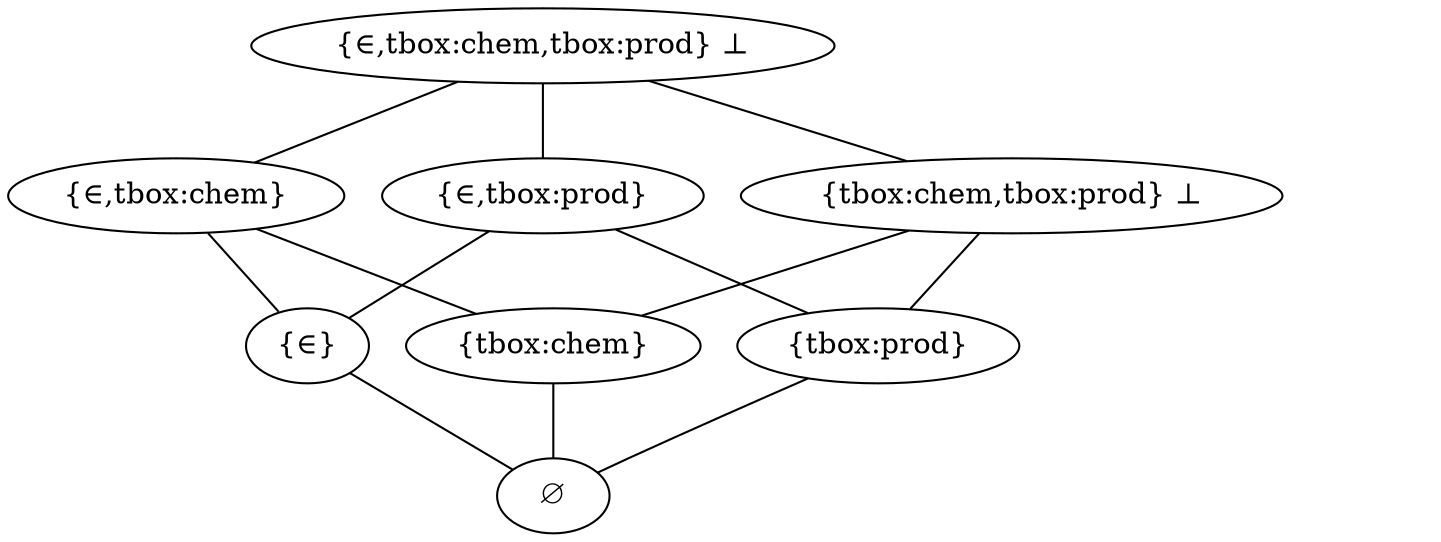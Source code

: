 digraph example {
  edge [arrowhead="none"];

  xyz  [label=<{∈,tbox:chem,tbox:prod} ⊥>];
  xy   [label="{∈,tbox:chem}"];
  xz   [label="{∈,tbox:prod}"];
  yz   [label=<{tbox:chem,tbox:prod} ⊥>];
  x    [label="{∈}"];
  y    [label="{tbox:chem}"];
  z    [label="{tbox:prod}"];
  zero [label="∅"];

  {rank=same; r1 xyz}
  {rank=same; r2 xy xz yz}
  {rank=same; r3 x y z}
  {rank=same; r4 zero}

  r1 [label="",shape="none"];
  r2 [label="",shape="none"];
  r3 [label="",shape="none"];
  r4 [label="",shape="none"];

  xyz -> xy;
  xyz -> xz;
  xyz -> yz;
  xy  -> x;
  xy  -> y;
  xz  -> x;
  xz  -> z;
  yz  -> y;
  yz  -> z;
  x   -> zero;
  y   -> zero;
  z   -> zero;
}
